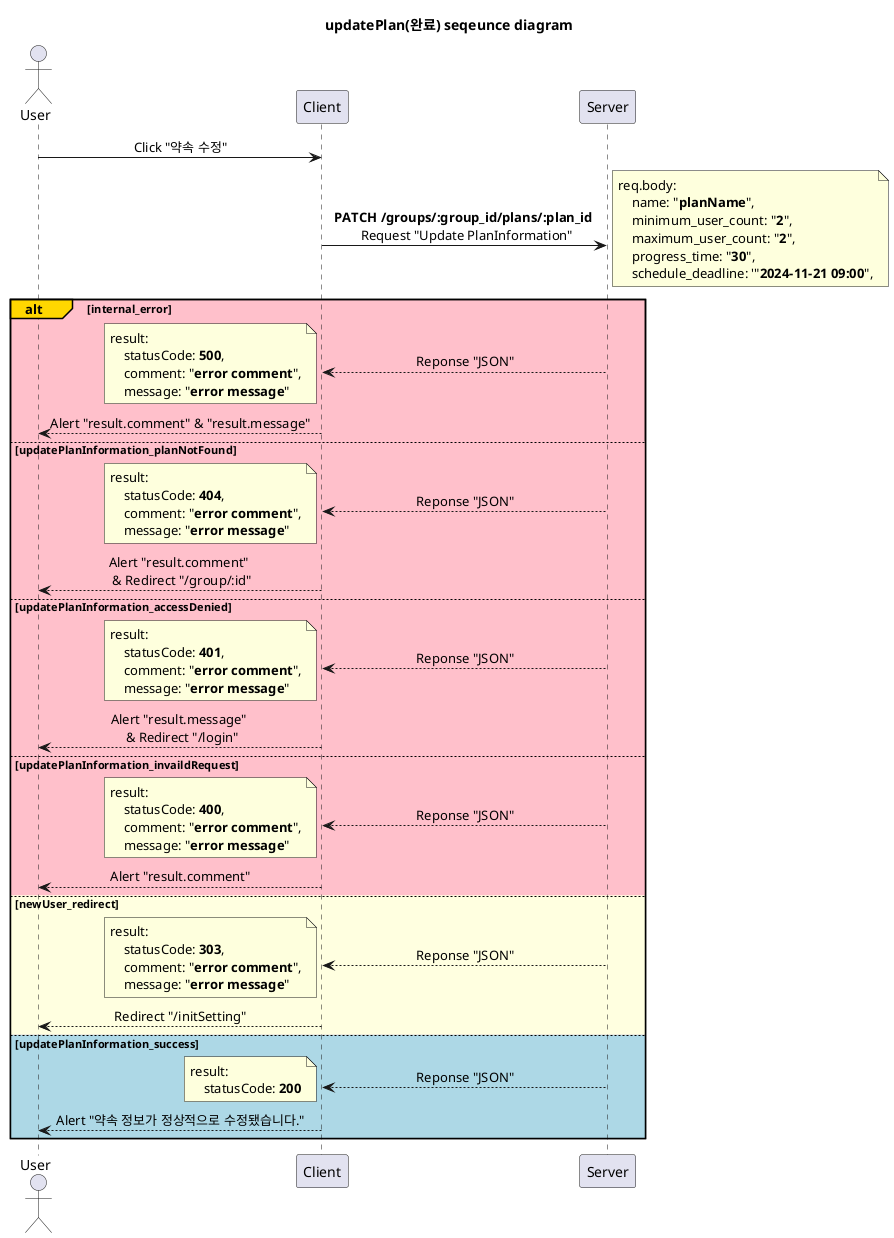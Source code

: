 @startuml updatePlan(완료)
'http://localhost:3000/editGroup/:id

title updatePlan(완료) seqeunce diagram

skinparam SequenceMessageAlignment center

participant Server order 30
participant Client order 20
actor User order 10

User -> Client: Click "약속 수정"

Client -> Server: **PATCH /groups/:group_id/plans/:plan_id** \n Request "Update PlanInformation"
note right
    req.body:
        name: "**planName**",
        minimum_user_count: "**2**",
        maximum_user_count: "**2**",
        progress_time: "**30**",
        schedule_deadline: '"**2024-11-21 09:00**",
end note

alt#Gold #Pink internal_error
    Client <-- Server: Reponse "JSON"
    note left
        result:
            statusCode: **500**,
            comment: "**error comment**",
            message: "**error message**"
    end note
    User <-- Client: Alert "result.comment" & "result.message"

else #Pink updatePlanInformation_planNotFound
    Client <-- Server: Reponse "JSON"
    note left
        result:
            statusCode: **404**,
            comment: "**error comment**",
            message: "**error message**"
    end note
    User <-- Client: Alert "result.comment" \n & Redirect "/group/:id"

else #Pink updatePlanInformation_accessDenied
    Client <-- Server: Reponse "JSON"
    note left
        result:
            statusCode: **401**,
            comment: "**error comment**",
            message: "**error message**"
    end note
    User <-- Client: Alert "result.message" \n & Redirect "/login"

else #Pink updatePlanInformation_invaildRequest
    Client <-- Server: Reponse "JSON"
    note left
        result:
            statusCode: **400**,
            comment: "**error comment**",
            message: "**error message**"
    end note
    User <-- Client: Alert "result.comment"

else #LightYellow newUser_redirect
    Client <-- Server: Reponse "JSON"
    note left
        result:
            statusCode: **303**,
            comment: "**error comment**",
            message: "**error message**"
    end note
    User <-- Client: Redirect "/initSetting"

else #LightBlue updatePlanInformation_success
    Client <-- Server: Reponse "JSON"
    note left
        result:
            statusCode: **200**
    end note
    User <-- Client: Alert "약속 정보가 정상적으로 수정됐습니다."
end

@enduml